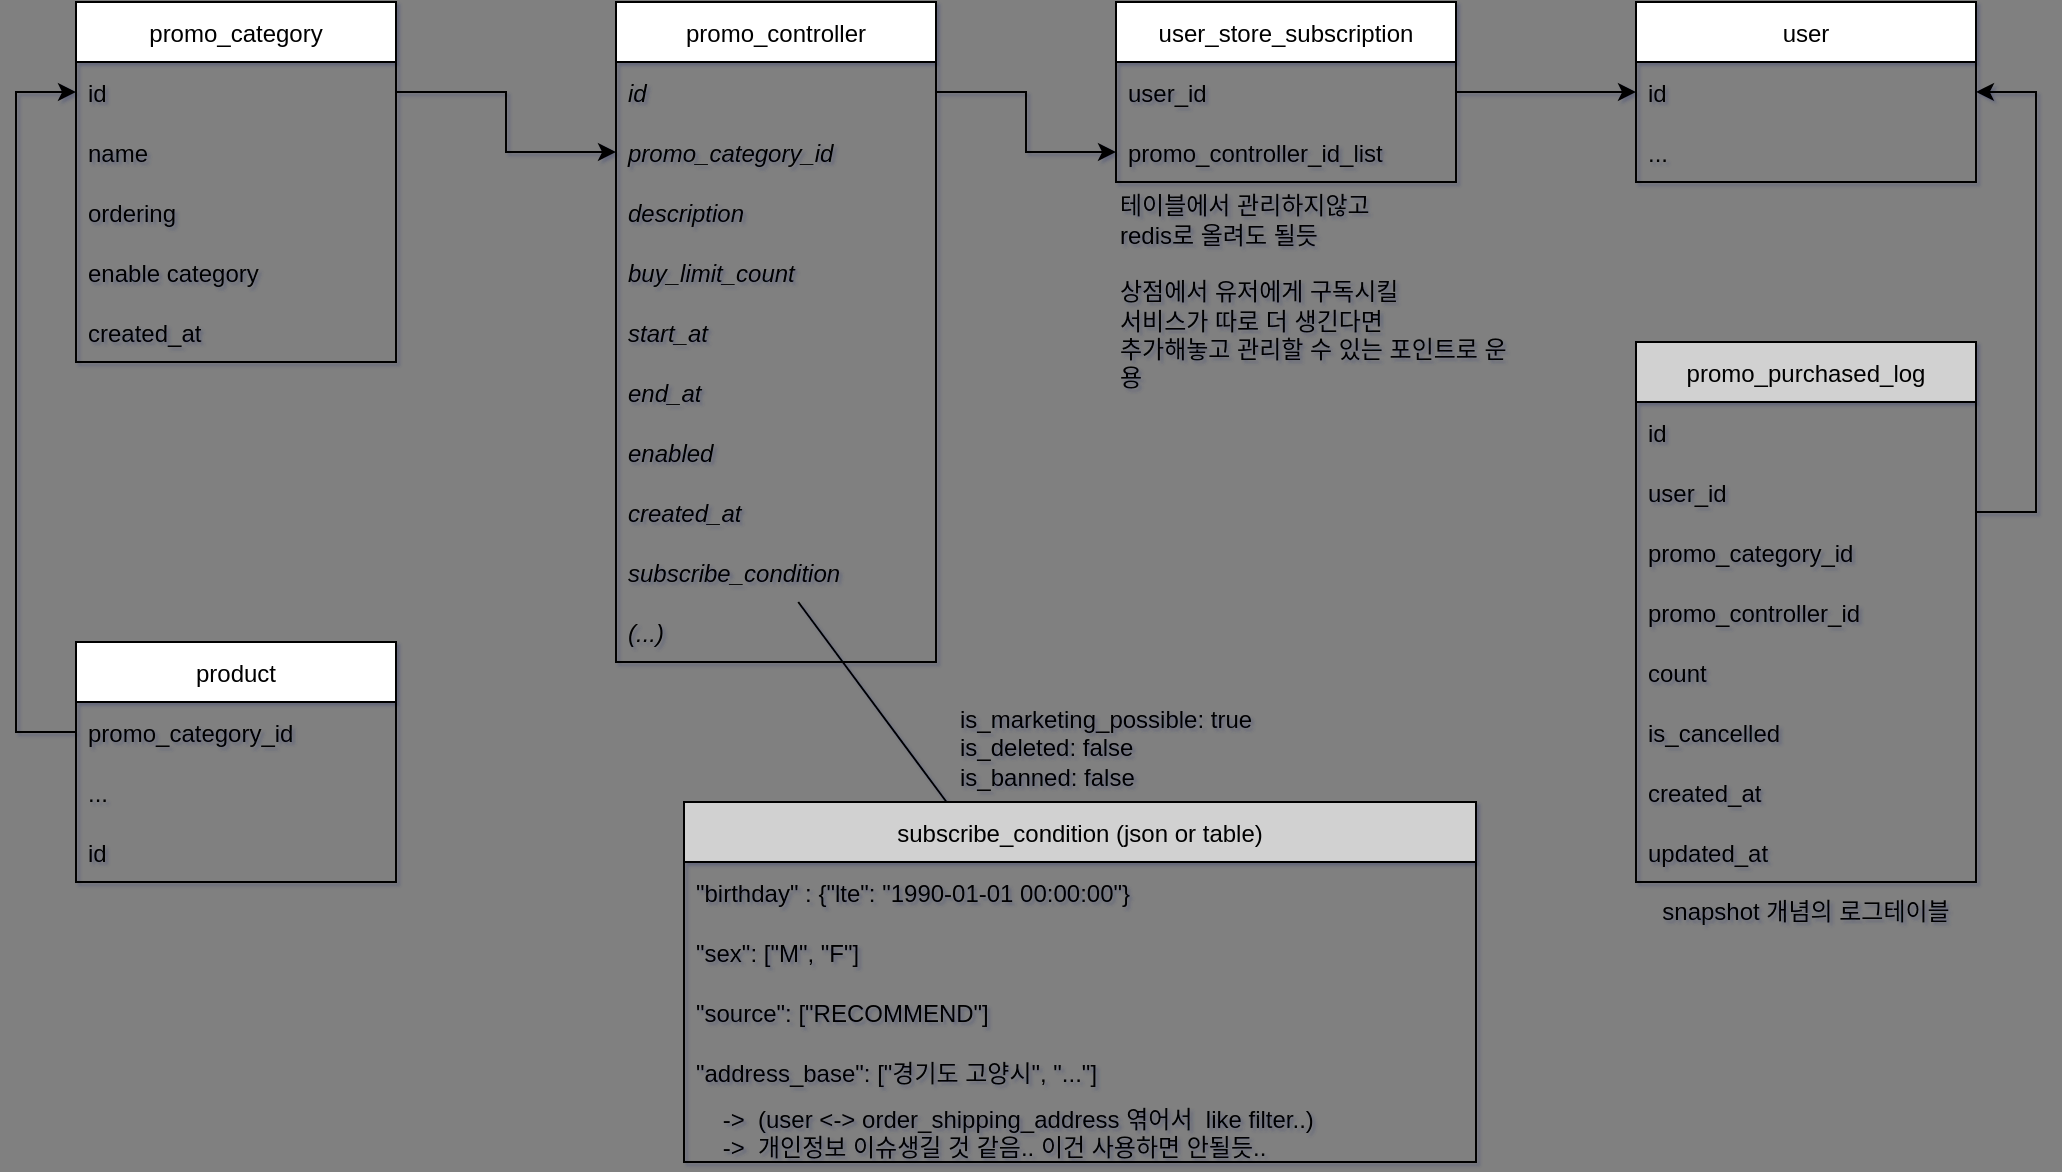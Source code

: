 <mxfile>
    <diagram id="NpPphKIsHt_RR1SQXHN-" name="Page-1">
        <mxGraphModel dx="1247" dy="744" grid="1" gridSize="10" guides="1" tooltips="1" connect="1" arrows="1" fold="1" page="1" pageScale="1" pageWidth="827" pageHeight="1169" background="#808080" math="0" shadow="1">
            <root>
                <mxCell id="0"/>
                <mxCell id="1" parent="0"/>
                <mxCell id="QiqnGEd7Ijhr2xZzvoSN-90" value="product" style="swimlane;fontStyle=0;childLayout=stackLayout;horizontal=1;startSize=30;horizontalStack=0;resizeParent=1;resizeParentMax=0;resizeLast=0;collapsible=1;marginBottom=0;" parent="1" vertex="1">
                    <mxGeometry x="360" y="615" width="160" height="120" as="geometry"/>
                </mxCell>
                <mxCell id="QiqnGEd7Ijhr2xZzvoSN-91" value="promo_category_id" style="text;strokeColor=none;fillColor=none;align=left;verticalAlign=middle;spacingLeft=4;spacingRight=4;overflow=hidden;points=[[0,0.5],[1,0.5]];portConstraint=eastwest;rotatable=0;" parent="QiqnGEd7Ijhr2xZzvoSN-90" vertex="1">
                    <mxGeometry y="30" width="160" height="30" as="geometry"/>
                </mxCell>
                <mxCell id="QiqnGEd7Ijhr2xZzvoSN-92" value="..." style="text;strokeColor=none;fillColor=none;align=left;verticalAlign=middle;spacingLeft=4;spacingRight=4;overflow=hidden;points=[[0,0.5],[1,0.5]];portConstraint=eastwest;rotatable=0;" parent="QiqnGEd7Ijhr2xZzvoSN-90" vertex="1">
                    <mxGeometry y="60" width="160" height="30" as="geometry"/>
                </mxCell>
                <mxCell id="QiqnGEd7Ijhr2xZzvoSN-93" value="id" style="text;strokeColor=none;fillColor=none;align=left;verticalAlign=middle;spacingLeft=4;spacingRight=4;overflow=hidden;points=[[0,0.5],[1,0.5]];portConstraint=eastwest;rotatable=0;" parent="QiqnGEd7Ijhr2xZzvoSN-90" vertex="1">
                    <mxGeometry y="90" width="160" height="30" as="geometry"/>
                </mxCell>
                <mxCell id="QiqnGEd7Ijhr2xZzvoSN-94" value="user_store_subscription" style="swimlane;fontStyle=0;childLayout=stackLayout;horizontal=1;startSize=30;horizontalStack=0;resizeParent=1;resizeParentMax=0;resizeLast=0;collapsible=1;marginBottom=0;" parent="1" vertex="1">
                    <mxGeometry x="880" y="295" width="170" height="90" as="geometry"/>
                </mxCell>
                <mxCell id="QiqnGEd7Ijhr2xZzvoSN-95" value="user_id" style="text;strokeColor=none;fillColor=none;align=left;verticalAlign=middle;spacingLeft=4;spacingRight=4;overflow=hidden;points=[[0,0.5],[1,0.5]];portConstraint=eastwest;rotatable=0;" parent="QiqnGEd7Ijhr2xZzvoSN-94" vertex="1">
                    <mxGeometry y="30" width="170" height="30" as="geometry"/>
                </mxCell>
                <mxCell id="QiqnGEd7Ijhr2xZzvoSN-96" value="promo_controller_id_list" style="text;strokeColor=none;fillColor=none;align=left;verticalAlign=middle;spacingLeft=4;spacingRight=4;overflow=hidden;points=[[0,0.5],[1,0.5]];portConstraint=eastwest;rotatable=0;" parent="QiqnGEd7Ijhr2xZzvoSN-94" vertex="1">
                    <mxGeometry y="60" width="170" height="30" as="geometry"/>
                </mxCell>
                <mxCell id="QiqnGEd7Ijhr2xZzvoSN-97" value="user" style="swimlane;fontStyle=0;childLayout=stackLayout;horizontal=1;startSize=30;horizontalStack=0;resizeParent=1;resizeParentMax=0;resizeLast=0;collapsible=1;marginBottom=0;" parent="1" vertex="1">
                    <mxGeometry x="1140" y="295" width="170" height="90" as="geometry"/>
                </mxCell>
                <mxCell id="QiqnGEd7Ijhr2xZzvoSN-98" value="id" style="text;strokeColor=none;fillColor=none;align=left;verticalAlign=middle;spacingLeft=4;spacingRight=4;overflow=hidden;points=[[0,0.5],[1,0.5]];portConstraint=eastwest;rotatable=0;" parent="QiqnGEd7Ijhr2xZzvoSN-97" vertex="1">
                    <mxGeometry y="30" width="170" height="30" as="geometry"/>
                </mxCell>
                <mxCell id="QiqnGEd7Ijhr2xZzvoSN-99" value="..." style="text;strokeColor=none;fillColor=none;align=left;verticalAlign=middle;spacingLeft=4;spacingRight=4;overflow=hidden;points=[[0,0.5],[1,0.5]];portConstraint=eastwest;rotatable=0;" parent="QiqnGEd7Ijhr2xZzvoSN-97" vertex="1">
                    <mxGeometry y="60" width="170" height="30" as="geometry"/>
                </mxCell>
                <mxCell id="QiqnGEd7Ijhr2xZzvoSN-113" value="promo_controller" style="swimlane;fontStyle=0;childLayout=stackLayout;horizontal=1;startSize=30;horizontalStack=0;resizeParent=1;resizeParentMax=0;resizeLast=0;collapsible=1;marginBottom=0;" parent="1" vertex="1">
                    <mxGeometry x="630" y="295" width="160" height="330" as="geometry"/>
                </mxCell>
                <mxCell id="QiqnGEd7Ijhr2xZzvoSN-114" value="id" style="text;strokeColor=none;fillColor=none;align=left;verticalAlign=middle;spacingLeft=4;spacingRight=4;overflow=hidden;points=[[0,0.5],[1,0.5]];portConstraint=eastwest;rotatable=0;fontStyle=2" parent="QiqnGEd7Ijhr2xZzvoSN-113" vertex="1">
                    <mxGeometry y="30" width="160" height="30" as="geometry"/>
                </mxCell>
                <mxCell id="QiqnGEd7Ijhr2xZzvoSN-115" value="promo_category_id" style="text;strokeColor=none;fillColor=none;align=left;verticalAlign=middle;spacingLeft=4;spacingRight=4;overflow=hidden;points=[[0,0.5],[1,0.5]];portConstraint=eastwest;rotatable=0;fontStyle=2" parent="QiqnGEd7Ijhr2xZzvoSN-113" vertex="1">
                    <mxGeometry y="60" width="160" height="30" as="geometry"/>
                </mxCell>
                <mxCell id="QiqnGEd7Ijhr2xZzvoSN-116" value="description" style="text;strokeColor=none;fillColor=none;align=left;verticalAlign=middle;spacingLeft=4;spacingRight=4;overflow=hidden;points=[[0,0.5],[1,0.5]];portConstraint=eastwest;rotatable=0;fontStyle=2" parent="QiqnGEd7Ijhr2xZzvoSN-113" vertex="1">
                    <mxGeometry y="90" width="160" height="30" as="geometry"/>
                </mxCell>
                <mxCell id="QiqnGEd7Ijhr2xZzvoSN-140" value="buy_limit_count" style="text;strokeColor=none;fillColor=none;align=left;verticalAlign=middle;spacingLeft=4;spacingRight=4;overflow=hidden;points=[[0,0.5],[1,0.5]];portConstraint=eastwest;rotatable=0;fontStyle=2" parent="QiqnGEd7Ijhr2xZzvoSN-113" vertex="1">
                    <mxGeometry y="120" width="160" height="30" as="geometry"/>
                </mxCell>
                <mxCell id="QiqnGEd7Ijhr2xZzvoSN-241" value="start_at" style="text;strokeColor=none;fillColor=none;align=left;verticalAlign=middle;spacingLeft=4;spacingRight=4;overflow=hidden;points=[[0,0.5],[1,0.5]];portConstraint=eastwest;rotatable=0;fontStyle=2" parent="QiqnGEd7Ijhr2xZzvoSN-113" vertex="1">
                    <mxGeometry y="150" width="160" height="30" as="geometry"/>
                </mxCell>
                <mxCell id="QiqnGEd7Ijhr2xZzvoSN-242" value="end_at" style="text;strokeColor=none;fillColor=none;align=left;verticalAlign=middle;spacingLeft=4;spacingRight=4;overflow=hidden;points=[[0,0.5],[1,0.5]];portConstraint=eastwest;rotatable=0;fontStyle=2" parent="QiqnGEd7Ijhr2xZzvoSN-113" vertex="1">
                    <mxGeometry y="180" width="160" height="30" as="geometry"/>
                </mxCell>
                <mxCell id="7TIMRx-XAV_u3LJOU1jb-93" value="enabled" style="text;strokeColor=none;fillColor=none;align=left;verticalAlign=middle;spacingLeft=4;spacingRight=4;overflow=hidden;points=[[0,0.5],[1,0.5]];portConstraint=eastwest;rotatable=0;fontStyle=2" parent="QiqnGEd7Ijhr2xZzvoSN-113" vertex="1">
                    <mxGeometry y="210" width="160" height="30" as="geometry"/>
                </mxCell>
                <mxCell id="QiqnGEd7Ijhr2xZzvoSN-243" value="created_at" style="text;strokeColor=none;fillColor=none;align=left;verticalAlign=middle;spacingLeft=4;spacingRight=4;overflow=hidden;points=[[0,0.5],[1,0.5]];portConstraint=eastwest;rotatable=0;fontStyle=2" parent="QiqnGEd7Ijhr2xZzvoSN-113" vertex="1">
                    <mxGeometry y="240" width="160" height="30" as="geometry"/>
                </mxCell>
                <mxCell id="QiqnGEd7Ijhr2xZzvoSN-251" value="subscribe_condition" style="text;strokeColor=none;fillColor=none;align=left;verticalAlign=middle;spacingLeft=4;spacingRight=4;overflow=hidden;points=[[0,0.5],[1,0.5]];portConstraint=eastwest;rotatable=0;fontStyle=2" parent="QiqnGEd7Ijhr2xZzvoSN-113" vertex="1">
                    <mxGeometry y="270" width="160" height="30" as="geometry"/>
                </mxCell>
                <mxCell id="QiqnGEd7Ijhr2xZzvoSN-247" value="(...)" style="text;strokeColor=none;fillColor=none;align=left;verticalAlign=middle;spacingLeft=4;spacingRight=4;overflow=hidden;points=[[0,0.5],[1,0.5]];portConstraint=eastwest;rotatable=0;fontStyle=2" parent="QiqnGEd7Ijhr2xZzvoSN-113" vertex="1">
                    <mxGeometry y="300" width="160" height="30" as="geometry"/>
                </mxCell>
                <mxCell id="QiqnGEd7Ijhr2xZzvoSN-118" value="promo_purchased_log" style="swimlane;fontStyle=0;childLayout=stackLayout;horizontal=1;startSize=30;horizontalStack=0;resizeParent=1;resizeParentMax=0;resizeLast=0;collapsible=1;marginBottom=0;fillColor=#D1D1D1;" parent="1" vertex="1">
                    <mxGeometry x="1140" y="465" width="170" height="270" as="geometry"/>
                </mxCell>
                <mxCell id="QiqnGEd7Ijhr2xZzvoSN-119" value="id" style="text;strokeColor=none;fillColor=none;align=left;verticalAlign=middle;spacingLeft=4;spacingRight=4;overflow=hidden;points=[[0,0.5],[1,0.5]];portConstraint=eastwest;rotatable=0;" parent="QiqnGEd7Ijhr2xZzvoSN-118" vertex="1">
                    <mxGeometry y="30" width="170" height="30" as="geometry"/>
                </mxCell>
                <mxCell id="QiqnGEd7Ijhr2xZzvoSN-120" value="user_id" style="text;strokeColor=none;fillColor=none;align=left;verticalAlign=middle;spacingLeft=4;spacingRight=4;overflow=hidden;points=[[0,0.5],[1,0.5]];portConstraint=eastwest;rotatable=0;" parent="QiqnGEd7Ijhr2xZzvoSN-118" vertex="1">
                    <mxGeometry y="60" width="170" height="30" as="geometry"/>
                </mxCell>
                <mxCell id="QiqnGEd7Ijhr2xZzvoSN-121" value="promo_category_id" style="text;strokeColor=none;fillColor=none;align=left;verticalAlign=middle;spacingLeft=4;spacingRight=4;overflow=hidden;points=[[0,0.5],[1,0.5]];portConstraint=eastwest;rotatable=0;" parent="QiqnGEd7Ijhr2xZzvoSN-118" vertex="1">
                    <mxGeometry y="90" width="170" height="30" as="geometry"/>
                </mxCell>
                <mxCell id="QiqnGEd7Ijhr2xZzvoSN-122" value="promo_controller_id" style="text;strokeColor=none;fillColor=none;align=left;verticalAlign=middle;spacingLeft=4;spacingRight=4;overflow=hidden;points=[[0,0.5],[1,0.5]];portConstraint=eastwest;rotatable=0;" parent="QiqnGEd7Ijhr2xZzvoSN-118" vertex="1">
                    <mxGeometry y="120" width="170" height="30" as="geometry"/>
                </mxCell>
                <mxCell id="QiqnGEd7Ijhr2xZzvoSN-123" value="count" style="text;strokeColor=none;fillColor=none;align=left;verticalAlign=middle;spacingLeft=4;spacingRight=4;overflow=hidden;points=[[0,0.5],[1,0.5]];portConstraint=eastwest;rotatable=0;" parent="QiqnGEd7Ijhr2xZzvoSN-118" vertex="1">
                    <mxGeometry y="150" width="170" height="30" as="geometry"/>
                </mxCell>
                <mxCell id="QiqnGEd7Ijhr2xZzvoSN-124" value="is_cancelled" style="text;strokeColor=none;fillColor=none;align=left;verticalAlign=middle;spacingLeft=4;spacingRight=4;overflow=hidden;points=[[0,0.5],[1,0.5]];portConstraint=eastwest;rotatable=0;" parent="QiqnGEd7Ijhr2xZzvoSN-118" vertex="1">
                    <mxGeometry y="180" width="170" height="30" as="geometry"/>
                </mxCell>
                <mxCell id="QiqnGEd7Ijhr2xZzvoSN-125" value="created_at" style="text;strokeColor=none;fillColor=none;align=left;verticalAlign=middle;spacingLeft=4;spacingRight=4;overflow=hidden;points=[[0,0.5],[1,0.5]];portConstraint=eastwest;rotatable=0;" parent="QiqnGEd7Ijhr2xZzvoSN-118" vertex="1">
                    <mxGeometry y="210" width="170" height="30" as="geometry"/>
                </mxCell>
                <mxCell id="QiqnGEd7Ijhr2xZzvoSN-126" value="updated_at" style="text;strokeColor=none;fillColor=none;align=left;verticalAlign=middle;spacingLeft=4;spacingRight=4;overflow=hidden;points=[[0,0.5],[1,0.5]];portConstraint=eastwest;rotatable=0;" parent="QiqnGEd7Ijhr2xZzvoSN-118" vertex="1">
                    <mxGeometry y="240" width="170" height="30" as="geometry"/>
                </mxCell>
                <mxCell id="QiqnGEd7Ijhr2xZzvoSN-127" style="edgeStyle=orthogonalEdgeStyle;rounded=0;orthogonalLoop=1;jettySize=auto;html=1;exitX=1;exitY=0.5;exitDx=0;exitDy=0;" parent="1" source="QiqnGEd7Ijhr2xZzvoSN-95" target="QiqnGEd7Ijhr2xZzvoSN-98" edge="1">
                    <mxGeometry relative="1" as="geometry"/>
                </mxCell>
                <mxCell id="QiqnGEd7Ijhr2xZzvoSN-128" style="edgeStyle=orthogonalEdgeStyle;rounded=0;orthogonalLoop=1;jettySize=auto;html=1;exitX=1;exitY=0.5;exitDx=0;exitDy=0;entryX=1;entryY=0.5;entryDx=0;entryDy=0;" parent="1" source="QiqnGEd7Ijhr2xZzvoSN-120" target="QiqnGEd7Ijhr2xZzvoSN-98" edge="1">
                    <mxGeometry relative="1" as="geometry">
                        <Array as="points">
                            <mxPoint x="1340" y="550"/>
                            <mxPoint x="1340" y="340"/>
                        </Array>
                    </mxGeometry>
                </mxCell>
                <mxCell id="QiqnGEd7Ijhr2xZzvoSN-129" value="promo_category" style="swimlane;fontStyle=0;childLayout=stackLayout;horizontal=1;startSize=30;horizontalStack=0;resizeParent=1;resizeParentMax=0;resizeLast=0;collapsible=1;marginBottom=0;" parent="1" vertex="1">
                    <mxGeometry x="360" y="295" width="160" height="180" as="geometry"/>
                </mxCell>
                <mxCell id="QiqnGEd7Ijhr2xZzvoSN-130" value="id" style="text;strokeColor=none;fillColor=none;align=left;verticalAlign=middle;spacingLeft=4;spacingRight=4;overflow=hidden;points=[[0,0.5],[1,0.5]];portConstraint=eastwest;rotatable=0;" parent="QiqnGEd7Ijhr2xZzvoSN-129" vertex="1">
                    <mxGeometry y="30" width="160" height="30" as="geometry"/>
                </mxCell>
                <mxCell id="QiqnGEd7Ijhr2xZzvoSN-131" value="name" style="text;strokeColor=none;fillColor=none;align=left;verticalAlign=middle;spacingLeft=4;spacingRight=4;overflow=hidden;points=[[0,0.5],[1,0.5]];portConstraint=eastwest;rotatable=0;" parent="QiqnGEd7Ijhr2xZzvoSN-129" vertex="1">
                    <mxGeometry y="60" width="160" height="30" as="geometry"/>
                </mxCell>
                <mxCell id="QiqnGEd7Ijhr2xZzvoSN-132" value="ordering" style="text;strokeColor=none;fillColor=none;align=left;verticalAlign=middle;spacingLeft=4;spacingRight=4;overflow=hidden;points=[[0,0.5],[1,0.5]];portConstraint=eastwest;rotatable=0;" parent="QiqnGEd7Ijhr2xZzvoSN-129" vertex="1">
                    <mxGeometry y="90" width="160" height="30" as="geometry"/>
                </mxCell>
                <mxCell id="QiqnGEd7Ijhr2xZzvoSN-133" value="enable category" style="text;strokeColor=none;fillColor=none;align=left;verticalAlign=middle;spacingLeft=4;spacingRight=4;overflow=hidden;points=[[0,0.5],[1,0.5]];portConstraint=eastwest;rotatable=0;" parent="QiqnGEd7Ijhr2xZzvoSN-129" vertex="1">
                    <mxGeometry y="120" width="160" height="30" as="geometry"/>
                </mxCell>
                <mxCell id="QiqnGEd7Ijhr2xZzvoSN-135" value="created_at" style="text;strokeColor=none;fillColor=none;align=left;verticalAlign=middle;spacingLeft=4;spacingRight=4;overflow=hidden;points=[[0,0.5],[1,0.5]];portConstraint=eastwest;rotatable=0;" parent="QiqnGEd7Ijhr2xZzvoSN-129" vertex="1">
                    <mxGeometry y="150" width="160" height="30" as="geometry"/>
                </mxCell>
                <mxCell id="QiqnGEd7Ijhr2xZzvoSN-244" value="" style="edgeStyle=orthogonalEdgeStyle;rounded=0;orthogonalLoop=1;jettySize=auto;html=1;" parent="1" source="QiqnGEd7Ijhr2xZzvoSN-130" target="QiqnGEd7Ijhr2xZzvoSN-115" edge="1">
                    <mxGeometry relative="1" as="geometry"/>
                </mxCell>
                <mxCell id="QiqnGEd7Ijhr2xZzvoSN-250" style="edgeStyle=orthogonalEdgeStyle;rounded=0;orthogonalLoop=1;jettySize=auto;html=1;entryX=0;entryY=0.5;entryDx=0;entryDy=0;" parent="1" source="QiqnGEd7Ijhr2xZzvoSN-91" target="QiqnGEd7Ijhr2xZzvoSN-130" edge="1">
                    <mxGeometry relative="1" as="geometry">
                        <Array as="points">
                            <mxPoint x="330" y="660"/>
                            <mxPoint x="330" y="340"/>
                        </Array>
                    </mxGeometry>
                </mxCell>
                <mxCell id="QiqnGEd7Ijhr2xZzvoSN-252" value="subscribe_condition (json or table)" style="swimlane;fontStyle=0;childLayout=stackLayout;horizontal=1;startSize=30;horizontalStack=0;resizeParent=1;resizeParentMax=0;resizeLast=0;collapsible=1;marginBottom=0;fillColor=#D1D1D1;" parent="1" vertex="1">
                    <mxGeometry x="664" y="695" width="396" height="180" as="geometry"/>
                </mxCell>
                <mxCell id="QiqnGEd7Ijhr2xZzvoSN-253" value="&quot;birthday&quot; : {&quot;lte&quot;: &quot;1990-01-01 00:00:00&quot;}" style="text;strokeColor=none;fillColor=none;align=left;verticalAlign=middle;spacingLeft=4;spacingRight=4;overflow=hidden;points=[[0,0.5],[1,0.5]];portConstraint=eastwest;rotatable=0;" parent="QiqnGEd7Ijhr2xZzvoSN-252" vertex="1">
                    <mxGeometry y="30" width="396" height="30" as="geometry"/>
                </mxCell>
                <mxCell id="QiqnGEd7Ijhr2xZzvoSN-254" value="&quot;sex&quot;: [&quot;M&quot;, &quot;F&quot;]" style="text;strokeColor=none;fillColor=none;align=left;verticalAlign=middle;spacingLeft=4;spacingRight=4;overflow=hidden;points=[[0,0.5],[1,0.5]];portConstraint=eastwest;rotatable=0;" parent="QiqnGEd7Ijhr2xZzvoSN-252" vertex="1">
                    <mxGeometry y="60" width="396" height="30" as="geometry"/>
                </mxCell>
                <mxCell id="QiqnGEd7Ijhr2xZzvoSN-255" value="&quot;source&quot;: [&quot;RECOMMEND&quot;]" style="text;strokeColor=none;fillColor=none;align=left;verticalAlign=middle;spacingLeft=4;spacingRight=4;overflow=hidden;points=[[0,0.5],[1,0.5]];portConstraint=eastwest;rotatable=0;" parent="QiqnGEd7Ijhr2xZzvoSN-252" vertex="1">
                    <mxGeometry y="90" width="396" height="30" as="geometry"/>
                </mxCell>
                <mxCell id="QiqnGEd7Ijhr2xZzvoSN-257" value="&quot;address_base&quot;: [&quot;경기도 고양시&quot;, &quot;...&quot;] " style="text;strokeColor=none;fillColor=none;align=left;verticalAlign=middle;spacingLeft=4;spacingRight=4;overflow=hidden;points=[[0,0.5],[1,0.5]];portConstraint=eastwest;rotatable=0;" parent="QiqnGEd7Ijhr2xZzvoSN-252" vertex="1">
                    <mxGeometry y="120" width="396" height="30" as="geometry"/>
                </mxCell>
                <mxCell id="QiqnGEd7Ijhr2xZzvoSN-259" value="    -&gt;  (user &lt;-&gt; order_shipping_address 엮어서  like filter..)&#10;    -&gt;  개인정보 이슈생길 것 같음.. 이건 사용하면 안될듯.." style="text;strokeColor=none;fillColor=none;align=left;verticalAlign=middle;spacingLeft=4;spacingRight=4;overflow=hidden;points=[[0,0.5],[1,0.5]];portConstraint=eastwest;rotatable=0;" parent="QiqnGEd7Ijhr2xZzvoSN-252" vertex="1">
                    <mxGeometry y="150" width="396" height="30" as="geometry"/>
                </mxCell>
                <mxCell id="QiqnGEd7Ijhr2xZzvoSN-256" value="is_marketing_possible: true&lt;br&gt;is_deleted: false&lt;br&gt;is_banned: false&lt;br&gt;&lt;br&gt;" style="text;html=1;strokeColor=none;fillColor=none;align=left;verticalAlign=middle;whiteSpace=wrap;rounded=0;" parent="1" vertex="1">
                    <mxGeometry x="800" y="635" width="270" height="80" as="geometry"/>
                </mxCell>
                <mxCell id="QiqnGEd7Ijhr2xZzvoSN-258" value="" style="endArrow=none;html=1;rounded=0;" parent="1" source="QiqnGEd7Ijhr2xZzvoSN-252" target="QiqnGEd7Ijhr2xZzvoSN-251" edge="1">
                    <mxGeometry width="50" height="50" relative="1" as="geometry">
                        <mxPoint x="810" y="635" as="sourcePoint"/>
                        <mxPoint x="860" y="585" as="targetPoint"/>
                    </mxGeometry>
                </mxCell>
                <mxCell id="7TIMRx-XAV_u3LJOU1jb-1" value="테이블에서 관리하지않고&lt;br&gt;redis로 올려도 될듯&lt;br&gt;&lt;br&gt;상점에서 유저에게 구독시킬 &lt;br&gt;서비스가 따로 더 생긴다면&lt;br&gt;추가해놓고 관리할 수 있는 포인트로 운용" style="text;html=1;strokeColor=none;fillColor=none;align=left;verticalAlign=middle;whiteSpace=wrap;rounded=0;" parent="1" vertex="1">
                    <mxGeometry x="880" y="395" width="200" height="90" as="geometry"/>
                </mxCell>
                <mxCell id="7TIMRx-XAV_u3LJOU1jb-2" value="snapshot 개념의 로그테이블" style="text;html=1;strokeColor=none;fillColor=none;align=center;verticalAlign=middle;whiteSpace=wrap;rounded=0;" parent="1" vertex="1">
                    <mxGeometry x="1145" y="735" width="160" height="30" as="geometry"/>
                </mxCell>
                <mxCell id="7TIMRx-XAV_u3LJOU1jb-78" style="edgeStyle=orthogonalEdgeStyle;rounded=0;orthogonalLoop=1;jettySize=auto;html=1;exitX=1;exitY=0.5;exitDx=0;exitDy=0;entryX=0;entryY=0.5;entryDx=0;entryDy=0;" parent="1" source="QiqnGEd7Ijhr2xZzvoSN-114" target="QiqnGEd7Ijhr2xZzvoSN-96" edge="1">
                    <mxGeometry relative="1" as="geometry"/>
                </mxCell>
            </root>
        </mxGraphModel>
    </diagram>
</mxfile>